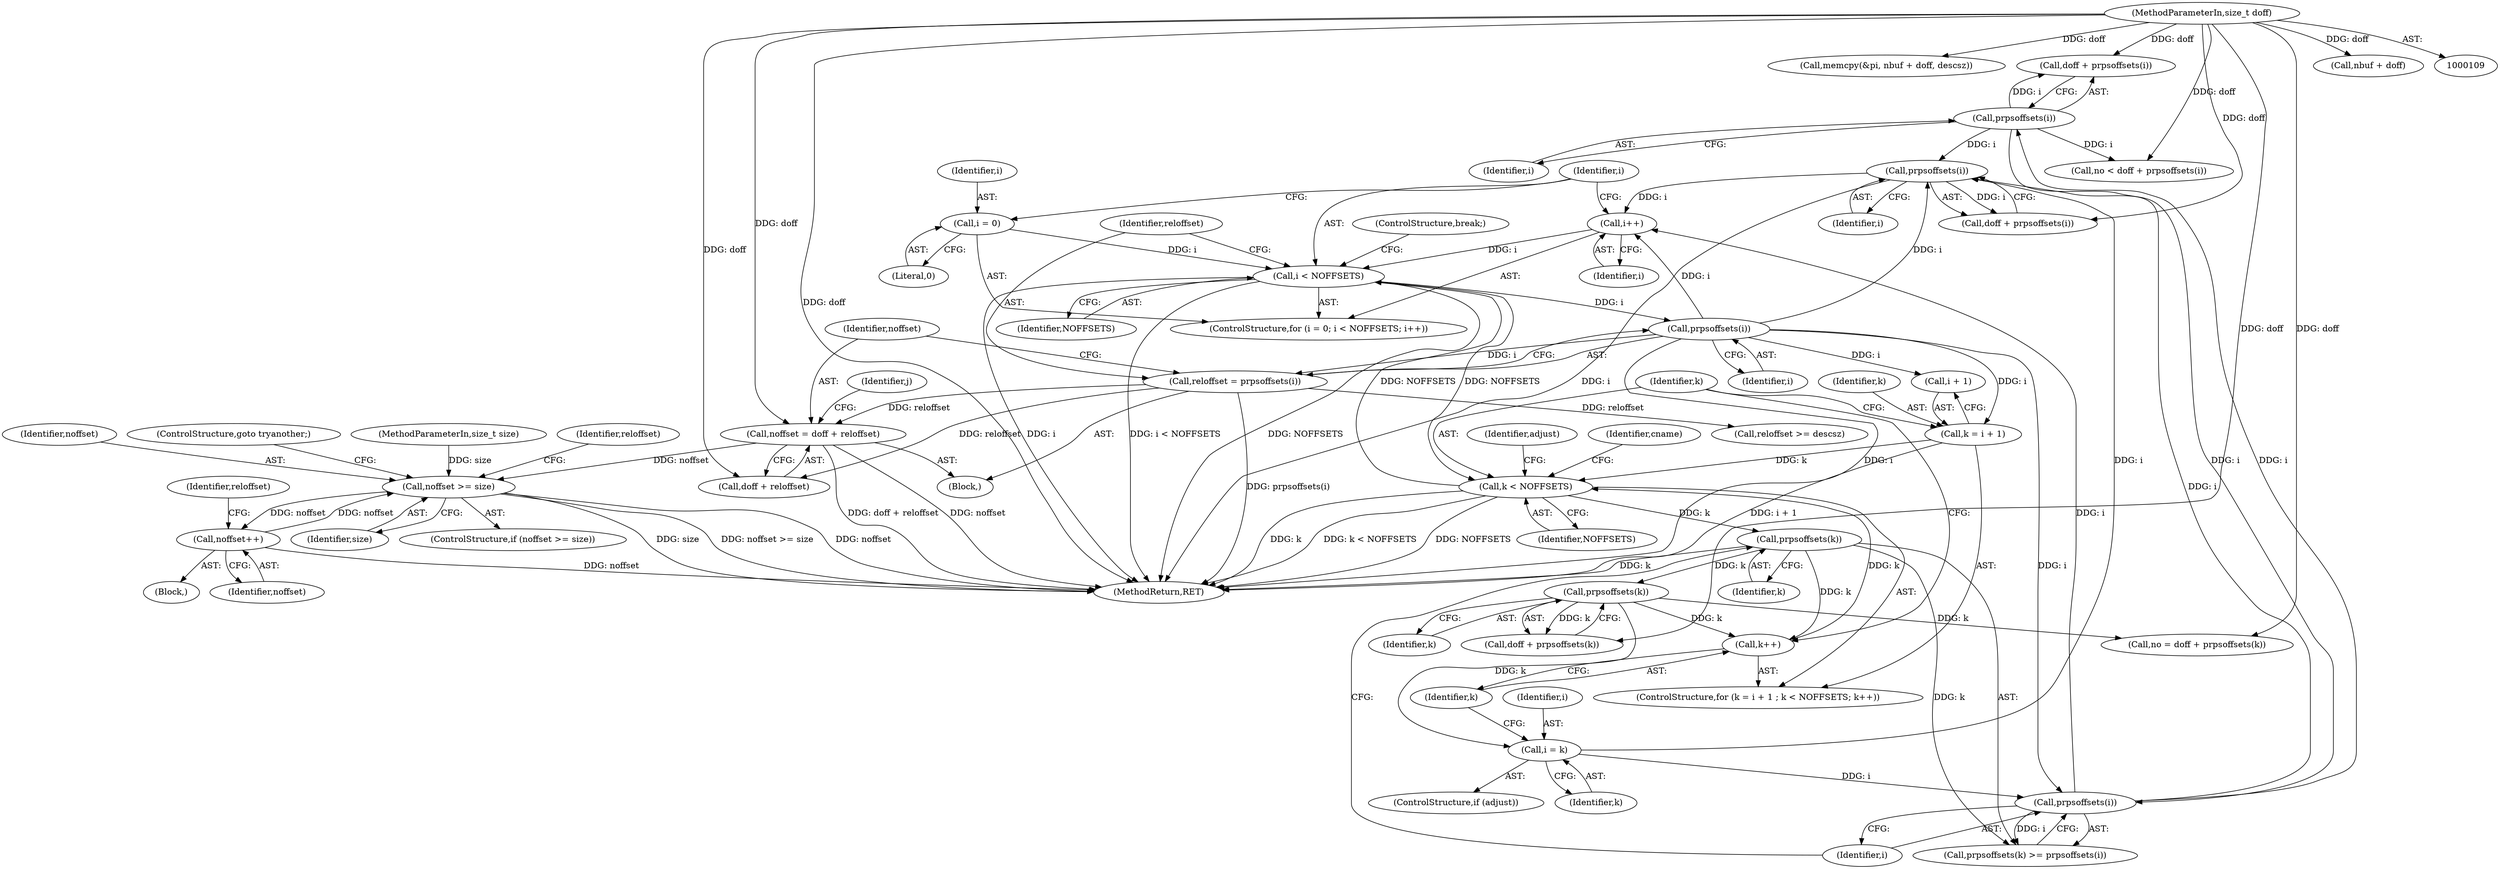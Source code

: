 digraph "0_file_a642587a9c9e2dd7feacdf513c3643ce26ad3c22@integer" {
"1000299" [label="(Call,noffset = doff + reloffset)"];
"1000117" [label="(MethodParameterIn,size_t doff)"];
"1000294" [label="(Call,reloffset = prpsoffsets(i))"];
"1000296" [label="(Call,prpsoffsets(i))"];
"1000285" [label="(Call,i < NOFFSETS)"];
"1000288" [label="(Call,i++)"];
"1000419" [label="(Call,prpsoffsets(i))"];
"1000393" [label="(Call,prpsoffsets(i))"];
"1000379" [label="(Call,prpsoffsets(i))"];
"1000407" [label="(Call,i = k)"];
"1000387" [label="(Call,prpsoffsets(k))"];
"1000377" [label="(Call,prpsoffsets(k))"];
"1000364" [label="(Call,k < NOFFSETS)"];
"1000367" [label="(Call,k++)"];
"1000359" [label="(Call,k = i + 1)"];
"1000282" [label="(Call,i = 0)"];
"1000322" [label="(Call,noffset >= size)"];
"1000316" [label="(Call,noffset++)"];
"1000251" [label="(Call,memcpy(&pi, nbuf + doff, descsz))"];
"1000300" [label="(Identifier,noffset)"];
"1000119" [label="(MethodParameterIn,size_t size)"];
"1000324" [label="(Identifier,size)"];
"1000288" [label="(Call,i++)"];
"1000295" [label="(Identifier,reloffset)"];
"1000373" [label="(Identifier,adjust)"];
"1000393" [label="(Call,prpsoffsets(i))"];
"1000378" [label="(Identifier,k)"];
"1000365" [label="(Identifier,k)"];
"1000294" [label="(Call,reloffset = prpsoffsets(i))"];
"1000315" [label="(Block,)"];
"1000317" [label="(Identifier,noffset)"];
"1000376" [label="(Call,prpsoffsets(k) >= prpsoffsets(i))"];
"1000360" [label="(Identifier,k)"];
"1000328" [label="(Identifier,reloffset)"];
"1000394" [label="(Identifier,i)"];
"1000286" [label="(Identifier,i)"];
"1000297" [label="(Identifier,i)"];
"1000296" [label="(Call,prpsoffsets(i))"];
"1000377" [label="(Call,prpsoffsets(k))"];
"1000281" [label="(ControlStructure,for (i = 0; i < NOFFSETS; i++))"];
"1000367" [label="(Call,k++)"];
"1000383" [label="(Call,no = doff + prpsoffsets(k))"];
"1000358" [label="(ControlStructure,for (k = i + 1 ; k < NOFFSETS; k++))"];
"1000283" [label="(Identifier,i)"];
"1000254" [label="(Call,nbuf + doff)"];
"1000299" [label="(Call,noffset = doff + reloffset)"];
"1000407" [label="(Call,i = k)"];
"1000364" [label="(Call,k < NOFFSETS)"];
"1000290" [label="(Block,)"];
"1000322" [label="(Call,noffset >= size)"];
"1000391" [label="(Call,doff + prpsoffsets(i))"];
"1000468" [label="(ControlStructure,break;)"];
"1000471" [label="(MethodReturn,RET)"];
"1000282" [label="(Call,i = 0)"];
"1000417" [label="(Call,doff + prpsoffsets(i))"];
"1000419" [label="(Call,prpsoffsets(i))"];
"1000388" [label="(Identifier,k)"];
"1000389" [label="(Call,no < doff + prpsoffsets(i))"];
"1000366" [label="(Identifier,NOFFSETS)"];
"1000323" [label="(Identifier,noffset)"];
"1000289" [label="(Identifier,i)"];
"1000307" [label="(Identifier,j)"];
"1000385" [label="(Call,doff + prpsoffsets(k))"];
"1000411" [label="(Identifier,cname)"];
"1000359" [label="(Call,k = i + 1)"];
"1000301" [label="(Call,doff + reloffset)"];
"1000284" [label="(Literal,0)"];
"1000327" [label="(Call,reloffset >= descsz)"];
"1000408" [label="(Identifier,i)"];
"1000287" [label="(Identifier,NOFFSETS)"];
"1000325" [label="(ControlStructure,goto tryanother;)"];
"1000379" [label="(Call,prpsoffsets(i))"];
"1000285" [label="(Call,i < NOFFSETS)"];
"1000409" [label="(Identifier,k)"];
"1000321" [label="(ControlStructure,if (noffset >= size))"];
"1000316" [label="(Call,noffset++)"];
"1000319" [label="(Identifier,reloffset)"];
"1000380" [label="(Identifier,i)"];
"1000361" [label="(Call,i + 1)"];
"1000420" [label="(Identifier,i)"];
"1000368" [label="(Identifier,k)"];
"1000387" [label="(Call,prpsoffsets(k))"];
"1000117" [label="(MethodParameterIn,size_t doff)"];
"1000405" [label="(ControlStructure,if (adjust))"];
"1000299" -> "1000290"  [label="AST: "];
"1000299" -> "1000301"  [label="CFG: "];
"1000300" -> "1000299"  [label="AST: "];
"1000301" -> "1000299"  [label="AST: "];
"1000307" -> "1000299"  [label="CFG: "];
"1000299" -> "1000471"  [label="DDG: doff + reloffset"];
"1000299" -> "1000471"  [label="DDG: noffset"];
"1000117" -> "1000299"  [label="DDG: doff"];
"1000294" -> "1000299"  [label="DDG: reloffset"];
"1000299" -> "1000322"  [label="DDG: noffset"];
"1000117" -> "1000109"  [label="AST: "];
"1000117" -> "1000471"  [label="DDG: doff"];
"1000117" -> "1000251"  [label="DDG: doff"];
"1000117" -> "1000254"  [label="DDG: doff"];
"1000117" -> "1000301"  [label="DDG: doff"];
"1000117" -> "1000383"  [label="DDG: doff"];
"1000117" -> "1000385"  [label="DDG: doff"];
"1000117" -> "1000389"  [label="DDG: doff"];
"1000117" -> "1000391"  [label="DDG: doff"];
"1000117" -> "1000417"  [label="DDG: doff"];
"1000294" -> "1000290"  [label="AST: "];
"1000294" -> "1000296"  [label="CFG: "];
"1000295" -> "1000294"  [label="AST: "];
"1000296" -> "1000294"  [label="AST: "];
"1000300" -> "1000294"  [label="CFG: "];
"1000294" -> "1000471"  [label="DDG: prpsoffsets(i)"];
"1000296" -> "1000294"  [label="DDG: i"];
"1000294" -> "1000301"  [label="DDG: reloffset"];
"1000294" -> "1000327"  [label="DDG: reloffset"];
"1000296" -> "1000297"  [label="CFG: "];
"1000297" -> "1000296"  [label="AST: "];
"1000296" -> "1000471"  [label="DDG: i"];
"1000296" -> "1000288"  [label="DDG: i"];
"1000285" -> "1000296"  [label="DDG: i"];
"1000296" -> "1000359"  [label="DDG: i"];
"1000296" -> "1000361"  [label="DDG: i"];
"1000296" -> "1000379"  [label="DDG: i"];
"1000296" -> "1000419"  [label="DDG: i"];
"1000285" -> "1000281"  [label="AST: "];
"1000285" -> "1000287"  [label="CFG: "];
"1000286" -> "1000285"  [label="AST: "];
"1000287" -> "1000285"  [label="AST: "];
"1000295" -> "1000285"  [label="CFG: "];
"1000468" -> "1000285"  [label="CFG: "];
"1000285" -> "1000471"  [label="DDG: i"];
"1000285" -> "1000471"  [label="DDG: i < NOFFSETS"];
"1000285" -> "1000471"  [label="DDG: NOFFSETS"];
"1000288" -> "1000285"  [label="DDG: i"];
"1000282" -> "1000285"  [label="DDG: i"];
"1000364" -> "1000285"  [label="DDG: NOFFSETS"];
"1000285" -> "1000364"  [label="DDG: NOFFSETS"];
"1000288" -> "1000281"  [label="AST: "];
"1000288" -> "1000289"  [label="CFG: "];
"1000289" -> "1000288"  [label="AST: "];
"1000286" -> "1000288"  [label="CFG: "];
"1000419" -> "1000288"  [label="DDG: i"];
"1000379" -> "1000288"  [label="DDG: i"];
"1000419" -> "1000417"  [label="AST: "];
"1000419" -> "1000420"  [label="CFG: "];
"1000420" -> "1000419"  [label="AST: "];
"1000417" -> "1000419"  [label="CFG: "];
"1000419" -> "1000471"  [label="DDG: i"];
"1000419" -> "1000417"  [label="DDG: i"];
"1000393" -> "1000419"  [label="DDG: i"];
"1000407" -> "1000419"  [label="DDG: i"];
"1000379" -> "1000419"  [label="DDG: i"];
"1000393" -> "1000391"  [label="AST: "];
"1000393" -> "1000394"  [label="CFG: "];
"1000394" -> "1000393"  [label="AST: "];
"1000391" -> "1000393"  [label="CFG: "];
"1000393" -> "1000379"  [label="DDG: i"];
"1000393" -> "1000389"  [label="DDG: i"];
"1000393" -> "1000391"  [label="DDG: i"];
"1000379" -> "1000393"  [label="DDG: i"];
"1000379" -> "1000376"  [label="AST: "];
"1000379" -> "1000380"  [label="CFG: "];
"1000380" -> "1000379"  [label="AST: "];
"1000376" -> "1000379"  [label="CFG: "];
"1000379" -> "1000376"  [label="DDG: i"];
"1000407" -> "1000379"  [label="DDG: i"];
"1000407" -> "1000405"  [label="AST: "];
"1000407" -> "1000409"  [label="CFG: "];
"1000408" -> "1000407"  [label="AST: "];
"1000409" -> "1000407"  [label="AST: "];
"1000368" -> "1000407"  [label="CFG: "];
"1000387" -> "1000407"  [label="DDG: k"];
"1000387" -> "1000385"  [label="AST: "];
"1000387" -> "1000388"  [label="CFG: "];
"1000388" -> "1000387"  [label="AST: "];
"1000385" -> "1000387"  [label="CFG: "];
"1000387" -> "1000367"  [label="DDG: k"];
"1000387" -> "1000383"  [label="DDG: k"];
"1000387" -> "1000385"  [label="DDG: k"];
"1000377" -> "1000387"  [label="DDG: k"];
"1000377" -> "1000376"  [label="AST: "];
"1000377" -> "1000378"  [label="CFG: "];
"1000378" -> "1000377"  [label="AST: "];
"1000380" -> "1000377"  [label="CFG: "];
"1000377" -> "1000471"  [label="DDG: k"];
"1000377" -> "1000367"  [label="DDG: k"];
"1000377" -> "1000376"  [label="DDG: k"];
"1000364" -> "1000377"  [label="DDG: k"];
"1000364" -> "1000358"  [label="AST: "];
"1000364" -> "1000366"  [label="CFG: "];
"1000365" -> "1000364"  [label="AST: "];
"1000366" -> "1000364"  [label="AST: "];
"1000373" -> "1000364"  [label="CFG: "];
"1000411" -> "1000364"  [label="CFG: "];
"1000364" -> "1000471"  [label="DDG: k"];
"1000364" -> "1000471"  [label="DDG: k < NOFFSETS"];
"1000364" -> "1000471"  [label="DDG: NOFFSETS"];
"1000367" -> "1000364"  [label="DDG: k"];
"1000359" -> "1000364"  [label="DDG: k"];
"1000367" -> "1000358"  [label="AST: "];
"1000367" -> "1000368"  [label="CFG: "];
"1000368" -> "1000367"  [label="AST: "];
"1000365" -> "1000367"  [label="CFG: "];
"1000359" -> "1000358"  [label="AST: "];
"1000359" -> "1000361"  [label="CFG: "];
"1000360" -> "1000359"  [label="AST: "];
"1000361" -> "1000359"  [label="AST: "];
"1000365" -> "1000359"  [label="CFG: "];
"1000359" -> "1000471"  [label="DDG: i + 1"];
"1000282" -> "1000281"  [label="AST: "];
"1000282" -> "1000284"  [label="CFG: "];
"1000283" -> "1000282"  [label="AST: "];
"1000284" -> "1000282"  [label="AST: "];
"1000286" -> "1000282"  [label="CFG: "];
"1000322" -> "1000321"  [label="AST: "];
"1000322" -> "1000324"  [label="CFG: "];
"1000323" -> "1000322"  [label="AST: "];
"1000324" -> "1000322"  [label="AST: "];
"1000325" -> "1000322"  [label="CFG: "];
"1000328" -> "1000322"  [label="CFG: "];
"1000322" -> "1000471"  [label="DDG: size"];
"1000322" -> "1000471"  [label="DDG: noffset >= size"];
"1000322" -> "1000471"  [label="DDG: noffset"];
"1000322" -> "1000316"  [label="DDG: noffset"];
"1000316" -> "1000322"  [label="DDG: noffset"];
"1000119" -> "1000322"  [label="DDG: size"];
"1000316" -> "1000315"  [label="AST: "];
"1000316" -> "1000317"  [label="CFG: "];
"1000317" -> "1000316"  [label="AST: "];
"1000319" -> "1000316"  [label="CFG: "];
"1000316" -> "1000471"  [label="DDG: noffset"];
}
